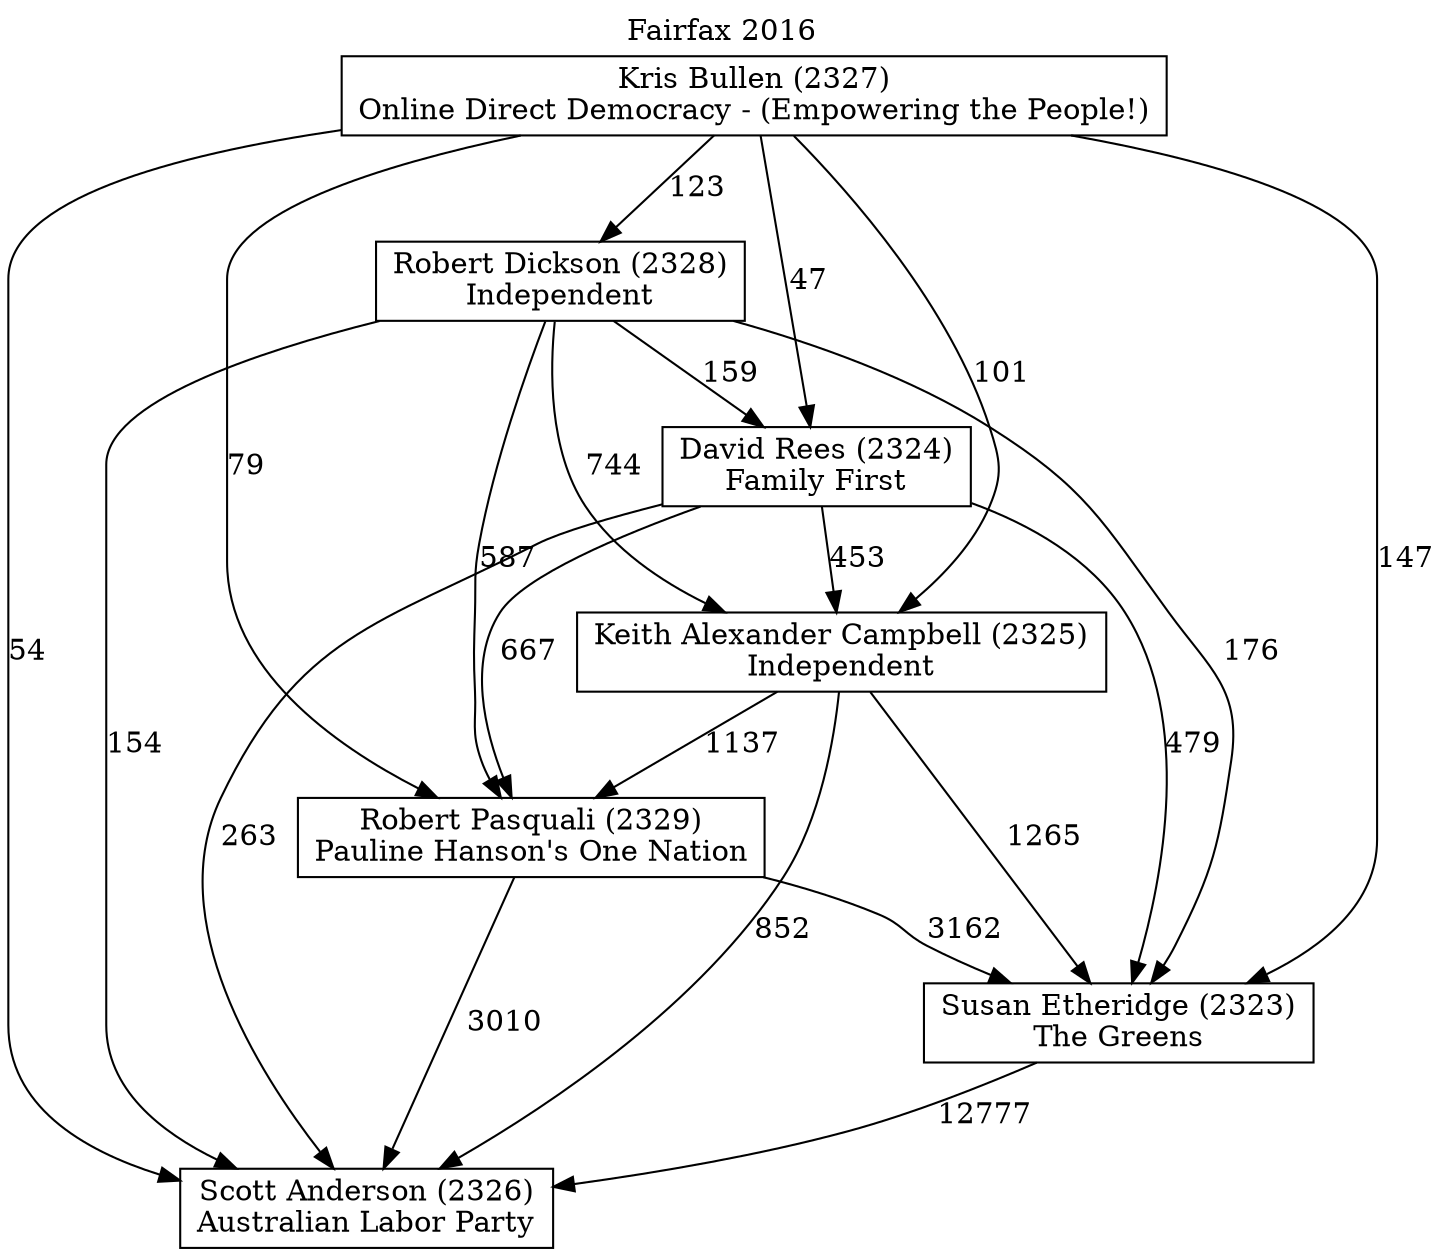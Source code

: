 // House preference flow
digraph "Scott Anderson (2326)_Fairfax_2016" {
	graph [label="Fairfax 2016" labelloc=t mclimit=10]
	node [shape=box]
	"Kris Bullen (2327)" [label="Kris Bullen (2327)
Online Direct Democracy - (Empowering the People!)"]
	"Susan Etheridge (2323)" [label="Susan Etheridge (2323)
The Greens"]
	"David Rees (2324)" [label="David Rees (2324)
Family First"]
	"Keith Alexander Campbell (2325)" [label="Keith Alexander Campbell (2325)
Independent"]
	"Robert Dickson (2328)" [label="Robert Dickson (2328)
Independent"]
	"Scott Anderson (2326)" [label="Scott Anderson (2326)
Australian Labor Party"]
	"Robert Pasquali (2329)" [label="Robert Pasquali (2329)
Pauline Hanson's One Nation"]
	"David Rees (2324)" -> "Robert Pasquali (2329)" [label=667]
	"Kris Bullen (2327)" -> "Robert Pasquali (2329)" [label=79]
	"Kris Bullen (2327)" -> "Robert Dickson (2328)" [label=123]
	"David Rees (2324)" -> "Keith Alexander Campbell (2325)" [label=453]
	"Keith Alexander Campbell (2325)" -> "Scott Anderson (2326)" [label=852]
	"Kris Bullen (2327)" -> "Scott Anderson (2326)" [label=54]
	"Robert Pasquali (2329)" -> "Susan Etheridge (2323)" [label=3162]
	"Kris Bullen (2327)" -> "Keith Alexander Campbell (2325)" [label=101]
	"Kris Bullen (2327)" -> "Susan Etheridge (2323)" [label=147]
	"Robert Dickson (2328)" -> "David Rees (2324)" [label=159]
	"Keith Alexander Campbell (2325)" -> "Robert Pasquali (2329)" [label=1137]
	"David Rees (2324)" -> "Susan Etheridge (2323)" [label=479]
	"Susan Etheridge (2323)" -> "Scott Anderson (2326)" [label=12777]
	"Robert Dickson (2328)" -> "Keith Alexander Campbell (2325)" [label=744]
	"Robert Pasquali (2329)" -> "Scott Anderson (2326)" [label=3010]
	"David Rees (2324)" -> "Scott Anderson (2326)" [label=263]
	"Robert Dickson (2328)" -> "Robert Pasquali (2329)" [label=587]
	"Keith Alexander Campbell (2325)" -> "Susan Etheridge (2323)" [label=1265]
	"Robert Dickson (2328)" -> "Scott Anderson (2326)" [label=154]
	"Kris Bullen (2327)" -> "David Rees (2324)" [label=47]
	"Robert Dickson (2328)" -> "Susan Etheridge (2323)" [label=176]
}
